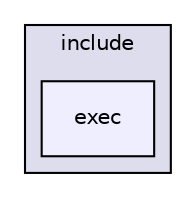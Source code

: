 digraph "include/exec" {
  compound=true
  node [ fontsize="10", fontname="Helvetica"];
  edge [ labelfontsize="10", labelfontname="Helvetica"];
  subgraph clusterdir_d44c64559bbebec7f509842c48db8b23 {
    graph [ bgcolor="#ddddee", pencolor="black", label="include" fontname="Helvetica", fontsize="10", URL="dir_d44c64559bbebec7f509842c48db8b23.html"]
  dir_be319032d8d16237c7b51178a1c43322 [shape=box, label="exec", style="filled", fillcolor="#eeeeff", pencolor="black", URL="dir_be319032d8d16237c7b51178a1c43322.html"];
  }
}
